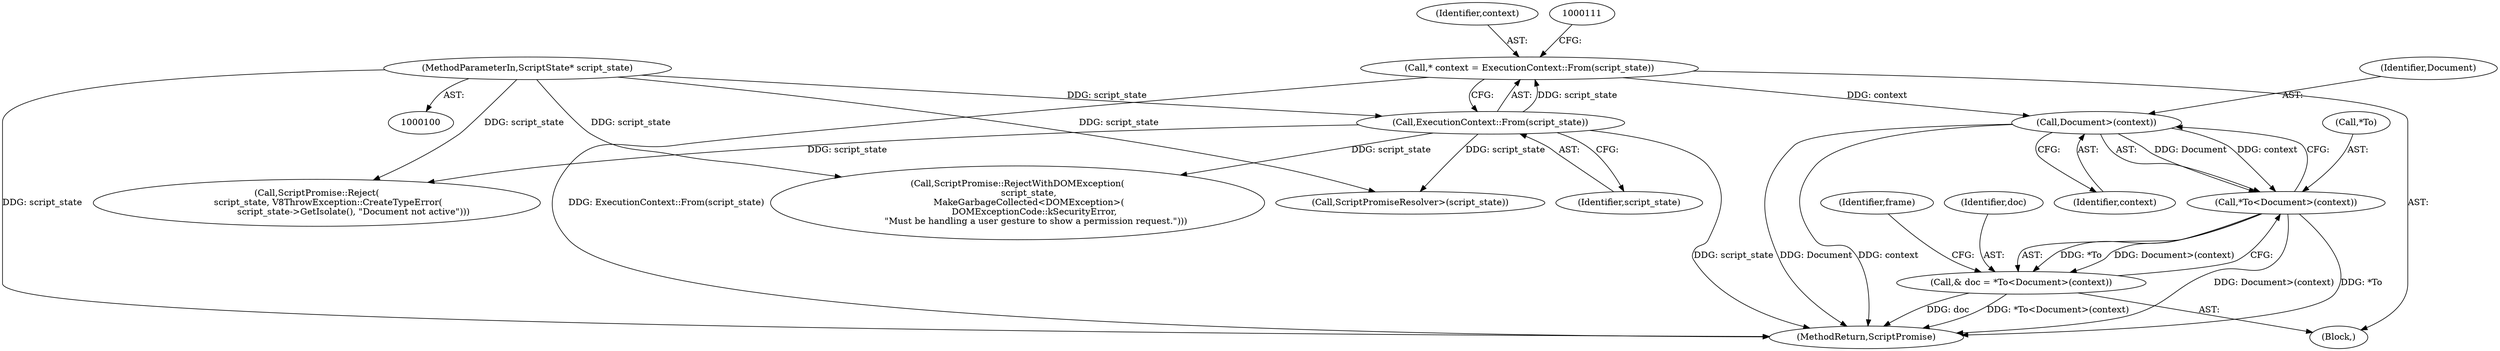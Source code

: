 digraph "0_Chrome_62154472bd2c43e1790dd1bd8a527c1db9118d88_4@pointer" {
"1000106" [label="(Call,* context = ExecutionContext::From(script_state))"];
"1000108" [label="(Call,ExecutionContext::From(script_state))"];
"1000101" [label="(MethodParameterIn,ScriptState* script_state)"];
"1000125" [label="(Call,Document>(context))"];
"1000122" [label="(Call,*To<Document>(context))"];
"1000120" [label="(Call,& doc = *To<Document>(context))"];
"1000104" [label="(Block,)"];
"1000206" [label="(MethodReturn,ScriptPromise)"];
"1000109" [label="(Identifier,script_state)"];
"1000148" [label="(Call,ScriptPromise::RejectWithDOMException(\n        script_state,\n        MakeGarbageCollected<DOMException>(\n            DOMExceptionCode::kSecurityError,\n             \"Must be handling a user gesture to show a permission request.\")))"];
"1000106" [label="(Call,* context = ExecutionContext::From(script_state))"];
"1000122" [label="(Call,*To<Document>(context))"];
"1000126" [label="(Identifier,Document)"];
"1000127" [label="(Identifier,context)"];
"1000130" [label="(Identifier,frame)"];
"1000120" [label="(Call,& doc = *To<Document>(context))"];
"1000125" [label="(Call,Document>(context))"];
"1000101" [label="(MethodParameterIn,ScriptState* script_state)"];
"1000137" [label="(Call,ScriptPromise::Reject(\n        script_state, V8ThrowException::CreateTypeError(\n                          script_state->GetIsolate(), \"Document not active\")))"];
"1000123" [label="(Call,*To)"];
"1000121" [label="(Identifier,doc)"];
"1000108" [label="(Call,ExecutionContext::From(script_state))"];
"1000187" [label="(Call,ScriptPromiseResolver>(script_state))"];
"1000107" [label="(Identifier,context)"];
"1000106" -> "1000104"  [label="AST: "];
"1000106" -> "1000108"  [label="CFG: "];
"1000107" -> "1000106"  [label="AST: "];
"1000108" -> "1000106"  [label="AST: "];
"1000111" -> "1000106"  [label="CFG: "];
"1000106" -> "1000206"  [label="DDG: ExecutionContext::From(script_state)"];
"1000108" -> "1000106"  [label="DDG: script_state"];
"1000106" -> "1000125"  [label="DDG: context"];
"1000108" -> "1000109"  [label="CFG: "];
"1000109" -> "1000108"  [label="AST: "];
"1000108" -> "1000206"  [label="DDG: script_state"];
"1000101" -> "1000108"  [label="DDG: script_state"];
"1000108" -> "1000137"  [label="DDG: script_state"];
"1000108" -> "1000148"  [label="DDG: script_state"];
"1000108" -> "1000187"  [label="DDG: script_state"];
"1000101" -> "1000100"  [label="AST: "];
"1000101" -> "1000206"  [label="DDG: script_state"];
"1000101" -> "1000137"  [label="DDG: script_state"];
"1000101" -> "1000148"  [label="DDG: script_state"];
"1000101" -> "1000187"  [label="DDG: script_state"];
"1000125" -> "1000122"  [label="AST: "];
"1000125" -> "1000127"  [label="CFG: "];
"1000126" -> "1000125"  [label="AST: "];
"1000127" -> "1000125"  [label="AST: "];
"1000122" -> "1000125"  [label="CFG: "];
"1000125" -> "1000206"  [label="DDG: Document"];
"1000125" -> "1000206"  [label="DDG: context"];
"1000125" -> "1000122"  [label="DDG: Document"];
"1000125" -> "1000122"  [label="DDG: context"];
"1000122" -> "1000120"  [label="AST: "];
"1000123" -> "1000122"  [label="AST: "];
"1000120" -> "1000122"  [label="CFG: "];
"1000122" -> "1000206"  [label="DDG: Document>(context)"];
"1000122" -> "1000206"  [label="DDG: *To"];
"1000122" -> "1000120"  [label="DDG: *To"];
"1000122" -> "1000120"  [label="DDG: Document>(context)"];
"1000120" -> "1000104"  [label="AST: "];
"1000121" -> "1000120"  [label="AST: "];
"1000130" -> "1000120"  [label="CFG: "];
"1000120" -> "1000206"  [label="DDG: doc"];
"1000120" -> "1000206"  [label="DDG: *To<Document>(context)"];
}
